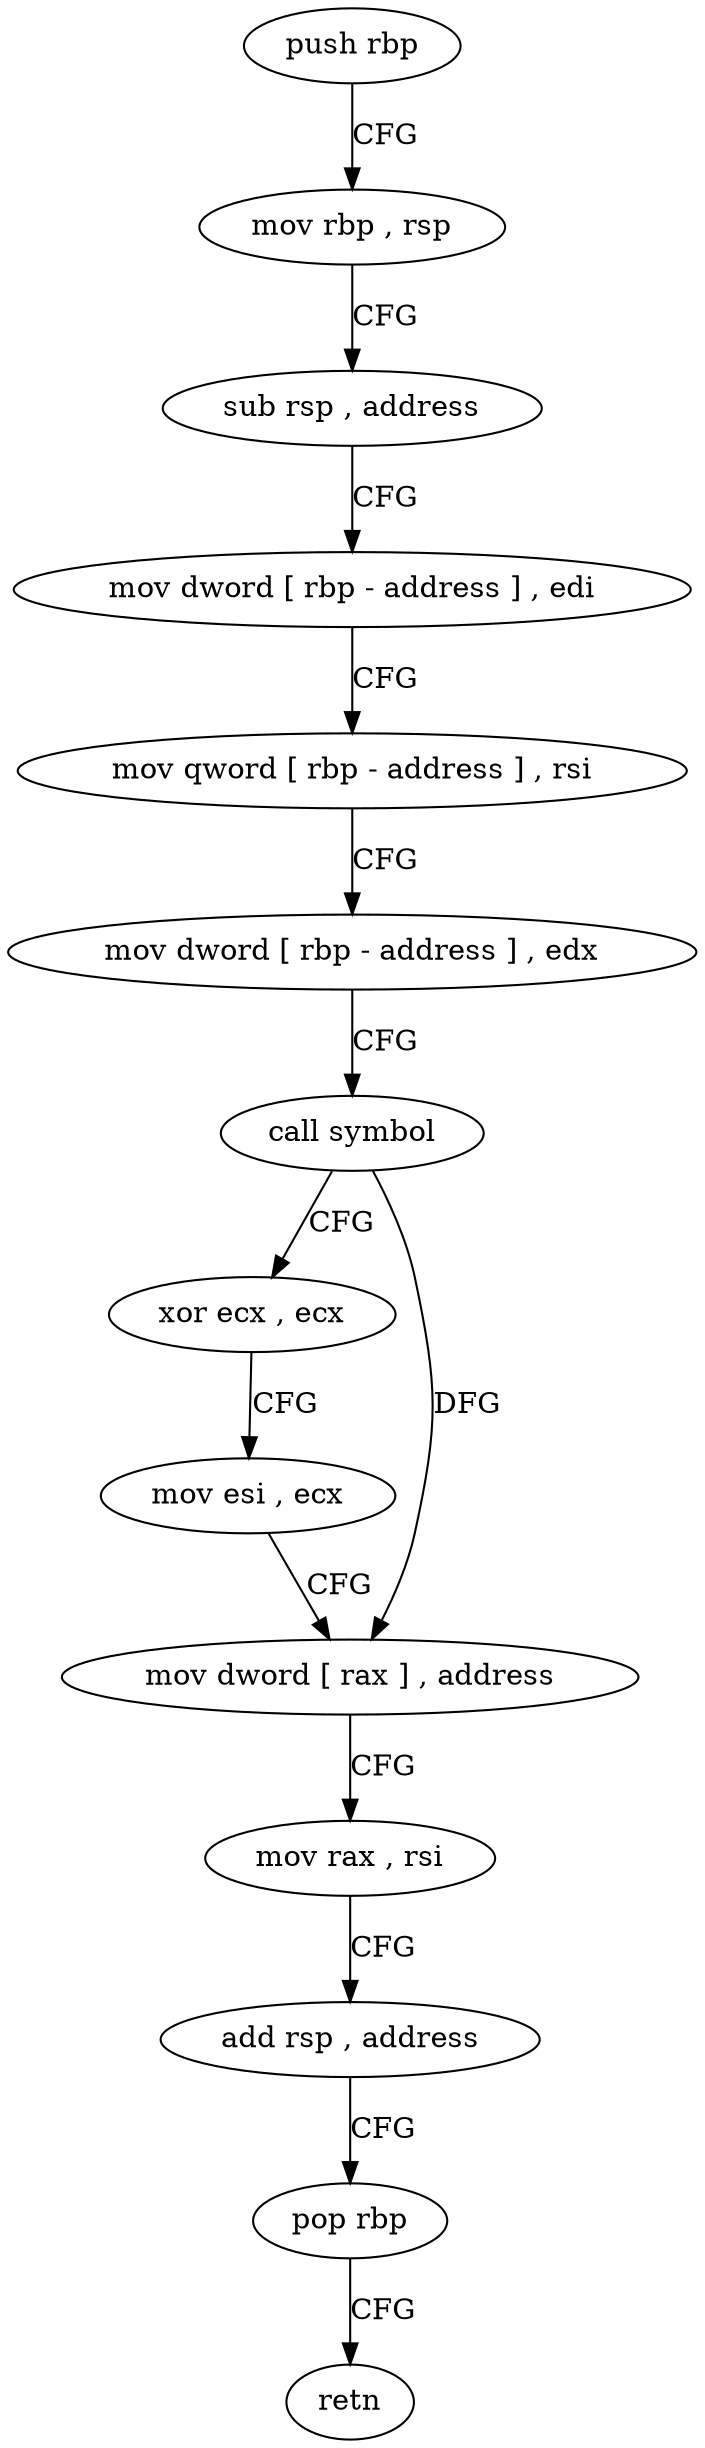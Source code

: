 digraph "func" {
"4286848" [label = "push rbp" ]
"4286849" [label = "mov rbp , rsp" ]
"4286852" [label = "sub rsp , address" ]
"4286856" [label = "mov dword [ rbp - address ] , edi" ]
"4286859" [label = "mov qword [ rbp - address ] , rsi" ]
"4286863" [label = "mov dword [ rbp - address ] , edx" ]
"4286866" [label = "call symbol" ]
"4286871" [label = "xor ecx , ecx" ]
"4286873" [label = "mov esi , ecx" ]
"4286875" [label = "mov dword [ rax ] , address" ]
"4286881" [label = "mov rax , rsi" ]
"4286884" [label = "add rsp , address" ]
"4286888" [label = "pop rbp" ]
"4286889" [label = "retn" ]
"4286848" -> "4286849" [ label = "CFG" ]
"4286849" -> "4286852" [ label = "CFG" ]
"4286852" -> "4286856" [ label = "CFG" ]
"4286856" -> "4286859" [ label = "CFG" ]
"4286859" -> "4286863" [ label = "CFG" ]
"4286863" -> "4286866" [ label = "CFG" ]
"4286866" -> "4286871" [ label = "CFG" ]
"4286866" -> "4286875" [ label = "DFG" ]
"4286871" -> "4286873" [ label = "CFG" ]
"4286873" -> "4286875" [ label = "CFG" ]
"4286875" -> "4286881" [ label = "CFG" ]
"4286881" -> "4286884" [ label = "CFG" ]
"4286884" -> "4286888" [ label = "CFG" ]
"4286888" -> "4286889" [ label = "CFG" ]
}
